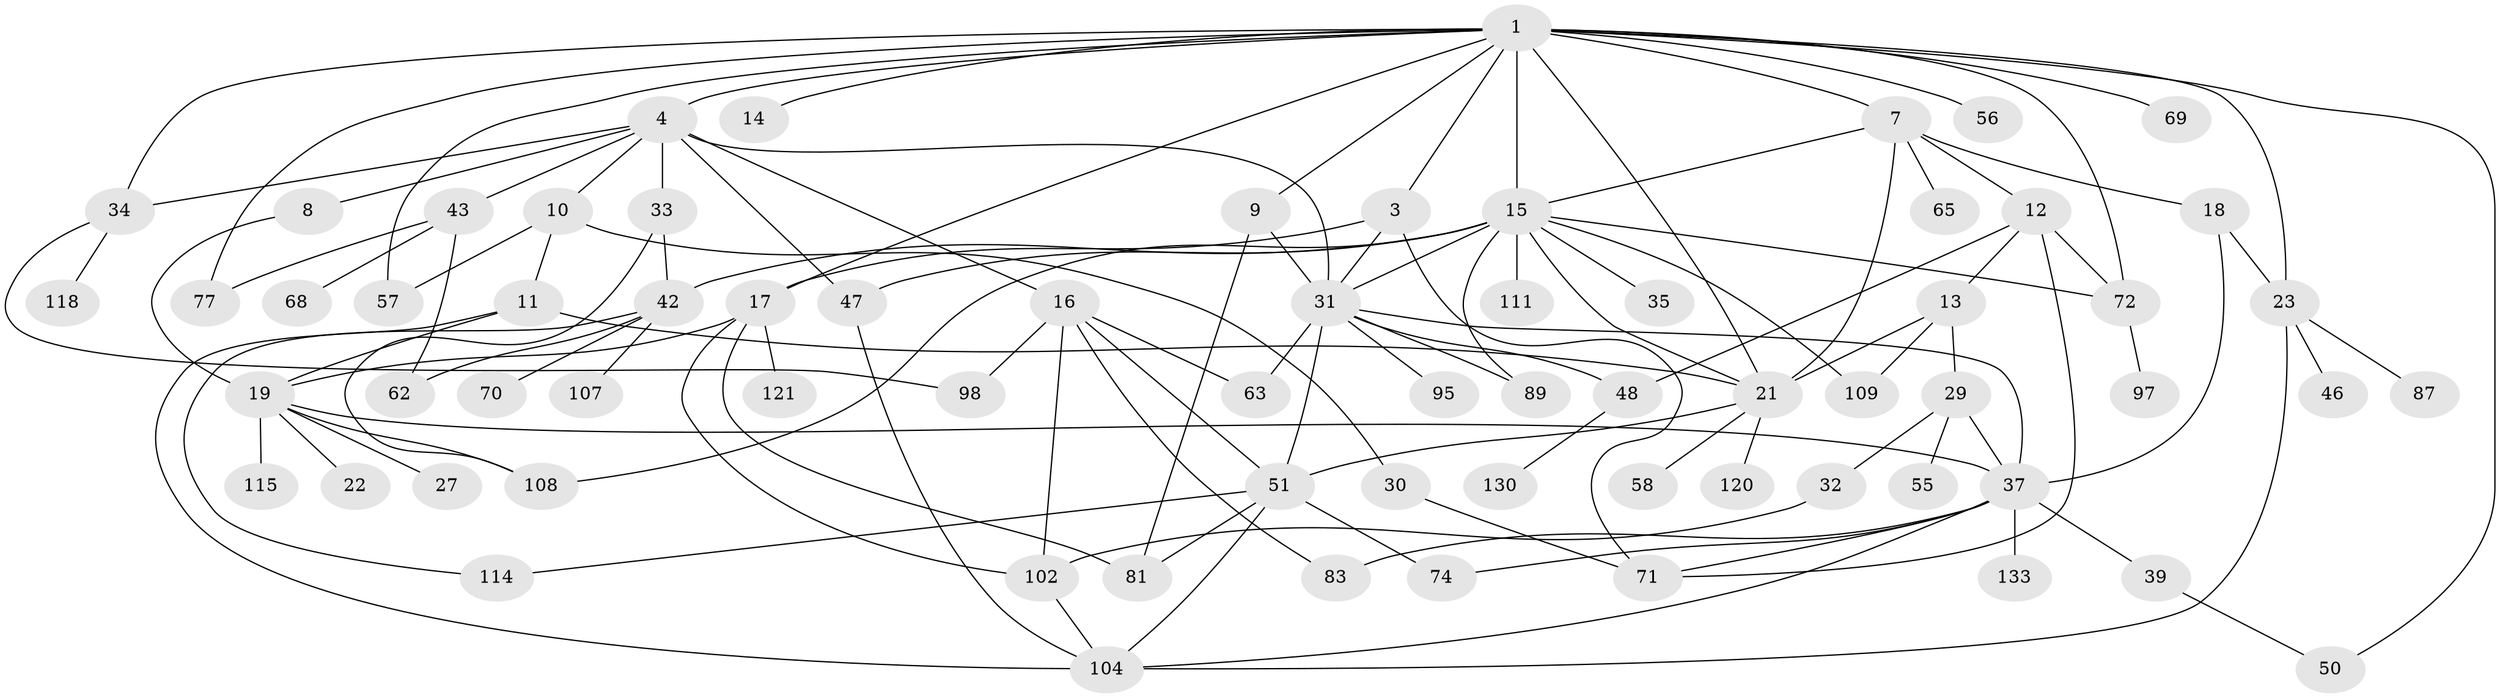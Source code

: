 // original degree distribution, {6: 0.06382978723404255, 4: 0.1347517730496454, 10: 0.0070921985815602835, 3: 0.1702127659574468, 5: 0.04964539007092199, 2: 0.3049645390070922, 1: 0.2553191489361702, 8: 0.0070921985815602835, 11: 0.0070921985815602835}
// Generated by graph-tools (version 1.1) at 2025/17/03/04/25 18:17:13]
// undirected, 70 vertices, 117 edges
graph export_dot {
graph [start="1"]
  node [color=gray90,style=filled];
  1 [super="+2+6"];
  3;
  4 [super="+112+41+122"];
  7 [super="+38"];
  8;
  9 [super="+92"];
  10;
  11;
  12;
  13;
  14;
  15 [super="+20+28"];
  16 [super="+25"];
  17 [super="+24+44"];
  18;
  19 [super="+113+26"];
  21 [super="+53+119"];
  22;
  23;
  27;
  29;
  30;
  31 [super="+132+80+45+49"];
  32 [super="+54"];
  33 [super="+125"];
  34 [super="+101"];
  35;
  37 [super="+117+88+60+82+129"];
  39;
  42 [super="+86"];
  43;
  46;
  47 [super="+94"];
  48;
  50;
  51 [super="+93+61"];
  55;
  56;
  57;
  58;
  62;
  63 [super="+96"];
  65;
  68 [super="+75"];
  69 [super="+78"];
  70;
  71 [super="+141+79"];
  72 [super="+90+106+84"];
  74 [super="+135"];
  77;
  81;
  83 [super="+91+127"];
  87;
  89;
  95;
  97;
  98;
  102 [super="+110+103"];
  104 [super="+136"];
  107;
  108;
  109;
  111;
  114;
  115;
  118;
  120;
  121;
  130;
  133;
  1 -- 14;
  1 -- 69;
  1 -- 77;
  1 -- 72 [weight=2];
  1 -- 3;
  1 -- 4;
  1 -- 7;
  1 -- 9;
  1 -- 17;
  1 -- 50;
  1 -- 21;
  1 -- 23;
  1 -- 56;
  1 -- 57;
  1 -- 34;
  1 -- 15;
  3 -- 17;
  3 -- 31;
  3 -- 71;
  4 -- 8;
  4 -- 10;
  4 -- 16;
  4 -- 31 [weight=2];
  4 -- 33;
  4 -- 43;
  4 -- 34;
  4 -- 47;
  7 -- 12;
  7 -- 18;
  7 -- 21;
  7 -- 65;
  7 -- 15;
  8 -- 19;
  9 -- 81;
  9 -- 31;
  10 -- 11;
  10 -- 30;
  10 -- 57;
  11 -- 104;
  11 -- 21;
  11 -- 19;
  12 -- 13;
  12 -- 48;
  12 -- 71;
  12 -- 72;
  13 -- 29;
  13 -- 109;
  13 -- 21;
  15 -- 72;
  15 -- 108;
  15 -- 109;
  15 -- 47;
  15 -- 111;
  15 -- 21;
  15 -- 89;
  15 -- 31;
  15 -- 42;
  15 -- 35;
  16 -- 51;
  16 -- 98;
  16 -- 83;
  16 -- 102;
  16 -- 63;
  17 -- 121;
  17 -- 81;
  17 -- 102;
  17 -- 19;
  18 -- 23;
  18 -- 37;
  19 -- 22;
  19 -- 115;
  19 -- 37 [weight=2];
  19 -- 27;
  19 -- 108;
  21 -- 58;
  21 -- 120;
  21 -- 51;
  23 -- 46;
  23 -- 87;
  23 -- 104;
  29 -- 32;
  29 -- 55;
  29 -- 37;
  30 -- 71;
  31 -- 51 [weight=2];
  31 -- 37;
  31 -- 48;
  31 -- 63;
  31 -- 95;
  31 -- 89;
  32 -- 102;
  33 -- 108;
  33 -- 42;
  34 -- 98;
  34 -- 118;
  37 -- 39;
  37 -- 83;
  37 -- 74;
  37 -- 133;
  37 -- 104;
  37 -- 71;
  39 -- 50;
  42 -- 70;
  42 -- 107;
  42 -- 62;
  42 -- 114;
  43 -- 62;
  43 -- 68;
  43 -- 77;
  47 -- 104;
  48 -- 130;
  51 -- 81;
  51 -- 114;
  51 -- 104;
  51 -- 74;
  72 -- 97;
  102 -- 104;
}
